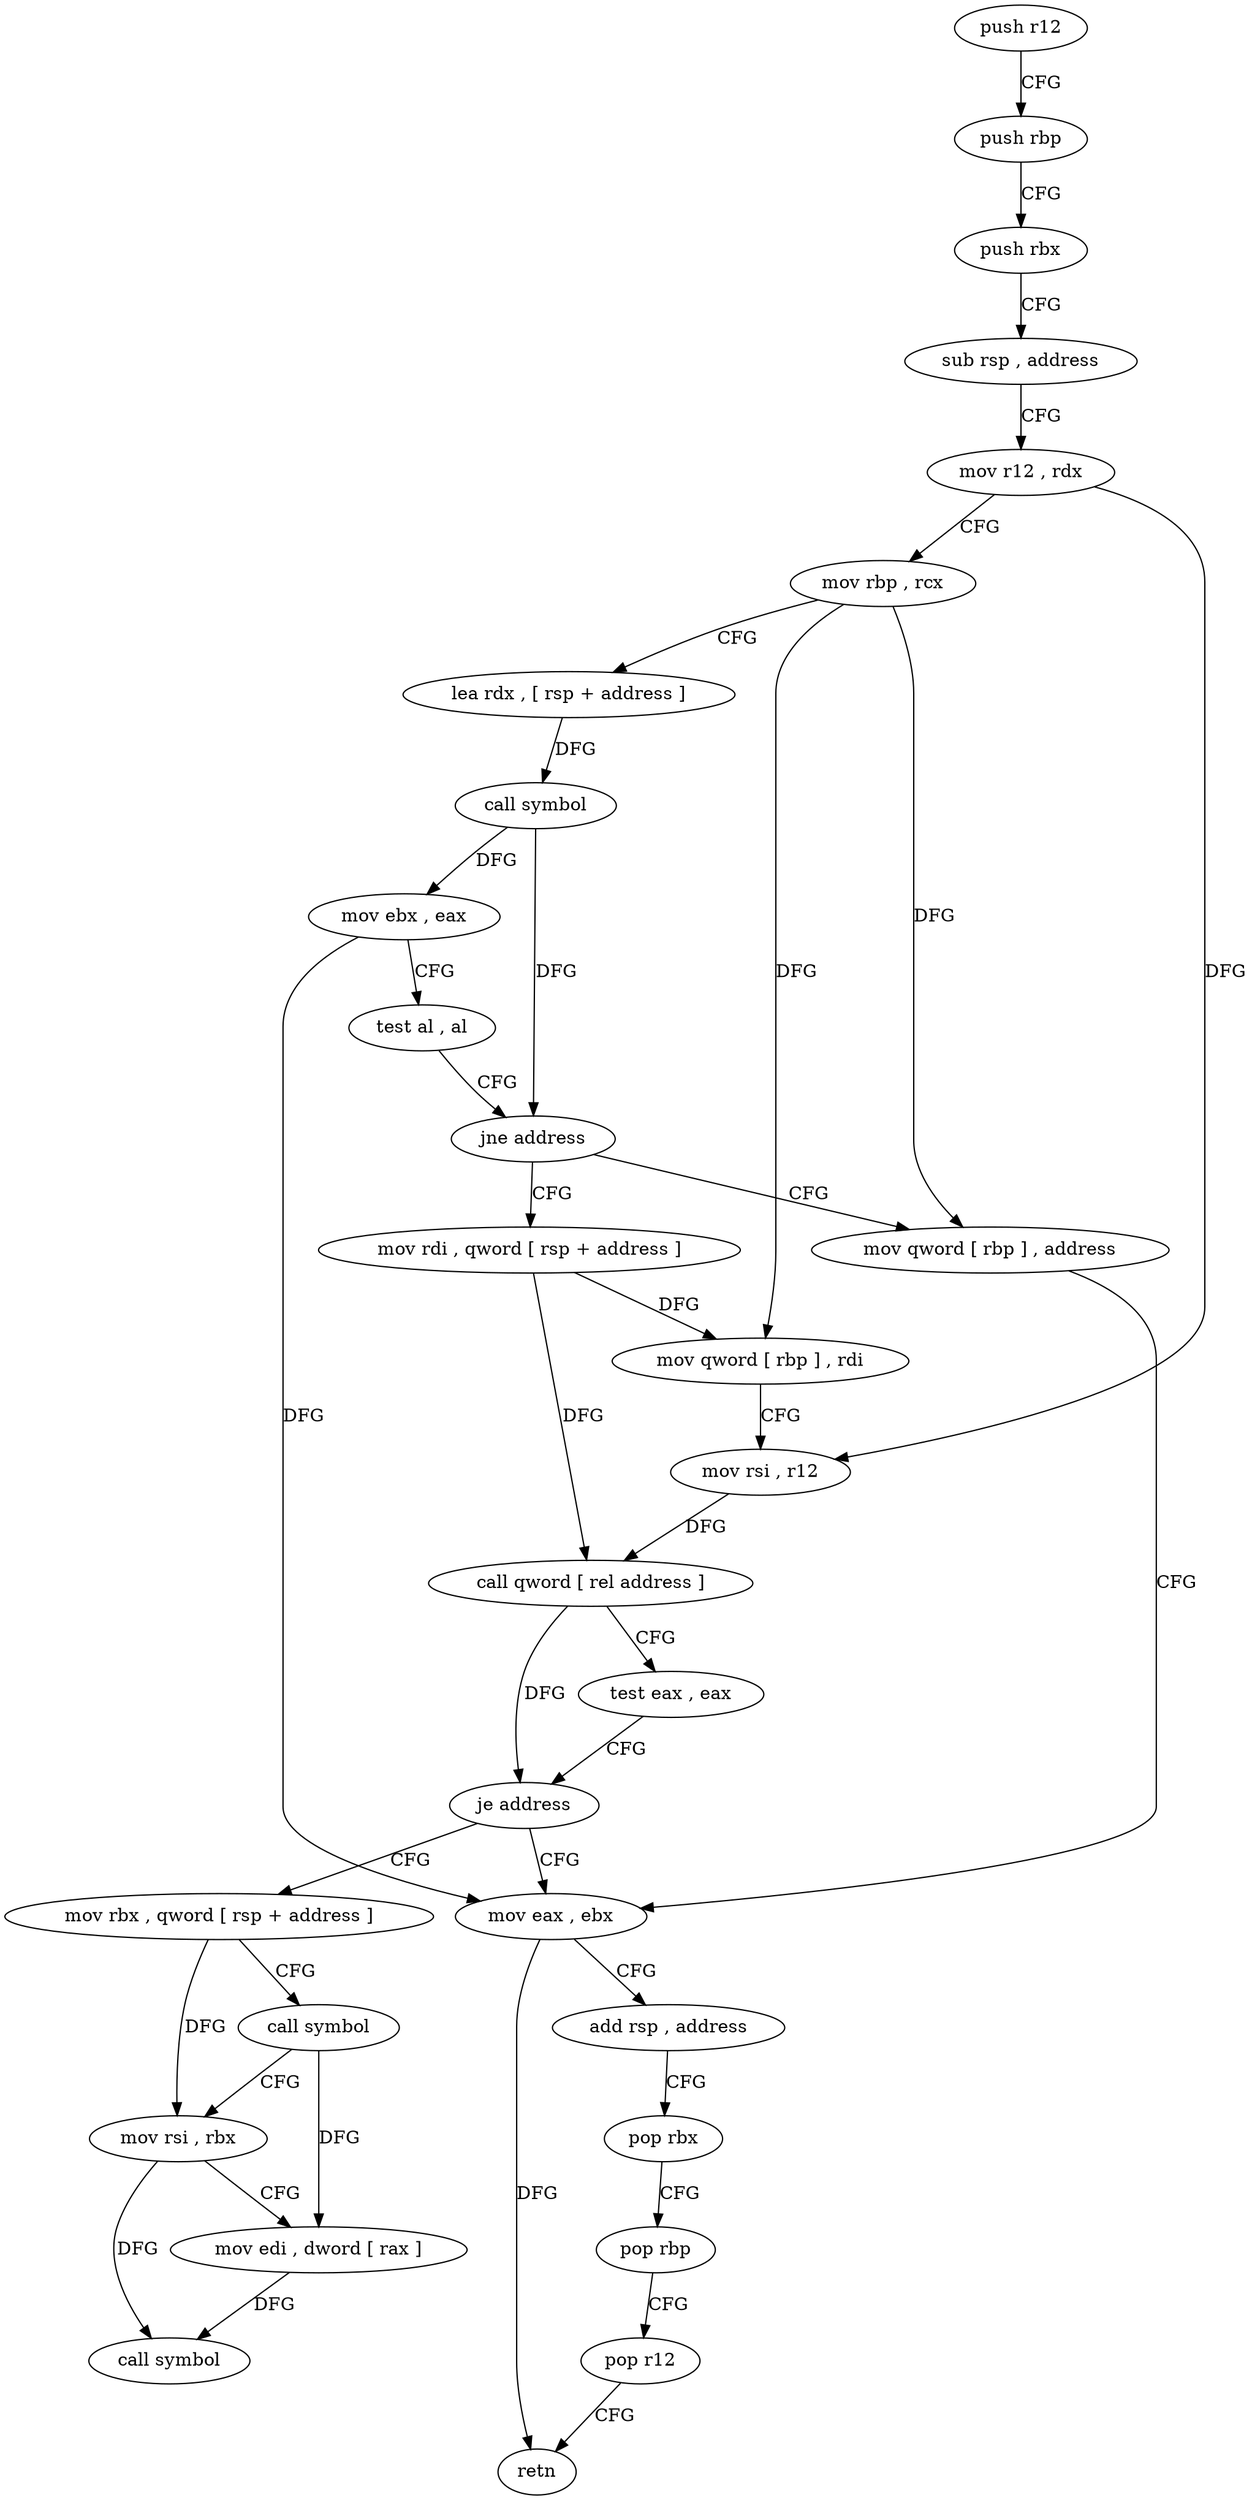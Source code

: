 digraph "func" {
"4246581" [label = "push r12" ]
"4246583" [label = "push rbp" ]
"4246584" [label = "push rbx" ]
"4246585" [label = "sub rsp , address" ]
"4246589" [label = "mov r12 , rdx" ]
"4246592" [label = "mov rbp , rcx" ]
"4246595" [label = "lea rdx , [ rsp + address ]" ]
"4246600" [label = "call symbol" ]
"4246605" [label = "mov ebx , eax" ]
"4246607" [label = "test al , al" ]
"4246609" [label = "jne address" ]
"4246630" [label = "mov rdi , qword [ rsp + address ]" ]
"4246611" [label = "mov qword [ rbp ] , address" ]
"4246635" [label = "mov qword [ rbp ] , rdi" ]
"4246639" [label = "mov rsi , r12" ]
"4246642" [label = "call qword [ rel address ]" ]
"4246648" [label = "test eax , eax" ]
"4246650" [label = "je address" ]
"4246619" [label = "mov eax , ebx" ]
"4246652" [label = "mov rbx , qword [ rsp + address ]" ]
"4246621" [label = "add rsp , address" ]
"4246625" [label = "pop rbx" ]
"4246626" [label = "pop rbp" ]
"4246627" [label = "pop r12" ]
"4246629" [label = "retn" ]
"4246657" [label = "call symbol" ]
"4246662" [label = "mov rsi , rbx" ]
"4246665" [label = "mov edi , dword [ rax ]" ]
"4246667" [label = "call symbol" ]
"4246581" -> "4246583" [ label = "CFG" ]
"4246583" -> "4246584" [ label = "CFG" ]
"4246584" -> "4246585" [ label = "CFG" ]
"4246585" -> "4246589" [ label = "CFG" ]
"4246589" -> "4246592" [ label = "CFG" ]
"4246589" -> "4246639" [ label = "DFG" ]
"4246592" -> "4246595" [ label = "CFG" ]
"4246592" -> "4246635" [ label = "DFG" ]
"4246592" -> "4246611" [ label = "DFG" ]
"4246595" -> "4246600" [ label = "DFG" ]
"4246600" -> "4246605" [ label = "DFG" ]
"4246600" -> "4246609" [ label = "DFG" ]
"4246605" -> "4246607" [ label = "CFG" ]
"4246605" -> "4246619" [ label = "DFG" ]
"4246607" -> "4246609" [ label = "CFG" ]
"4246609" -> "4246630" [ label = "CFG" ]
"4246609" -> "4246611" [ label = "CFG" ]
"4246630" -> "4246635" [ label = "DFG" ]
"4246630" -> "4246642" [ label = "DFG" ]
"4246611" -> "4246619" [ label = "CFG" ]
"4246635" -> "4246639" [ label = "CFG" ]
"4246639" -> "4246642" [ label = "DFG" ]
"4246642" -> "4246648" [ label = "CFG" ]
"4246642" -> "4246650" [ label = "DFG" ]
"4246648" -> "4246650" [ label = "CFG" ]
"4246650" -> "4246619" [ label = "CFG" ]
"4246650" -> "4246652" [ label = "CFG" ]
"4246619" -> "4246621" [ label = "CFG" ]
"4246619" -> "4246629" [ label = "DFG" ]
"4246652" -> "4246657" [ label = "CFG" ]
"4246652" -> "4246662" [ label = "DFG" ]
"4246621" -> "4246625" [ label = "CFG" ]
"4246625" -> "4246626" [ label = "CFG" ]
"4246626" -> "4246627" [ label = "CFG" ]
"4246627" -> "4246629" [ label = "CFG" ]
"4246657" -> "4246662" [ label = "CFG" ]
"4246657" -> "4246665" [ label = "DFG" ]
"4246662" -> "4246665" [ label = "CFG" ]
"4246662" -> "4246667" [ label = "DFG" ]
"4246665" -> "4246667" [ label = "DFG" ]
}
